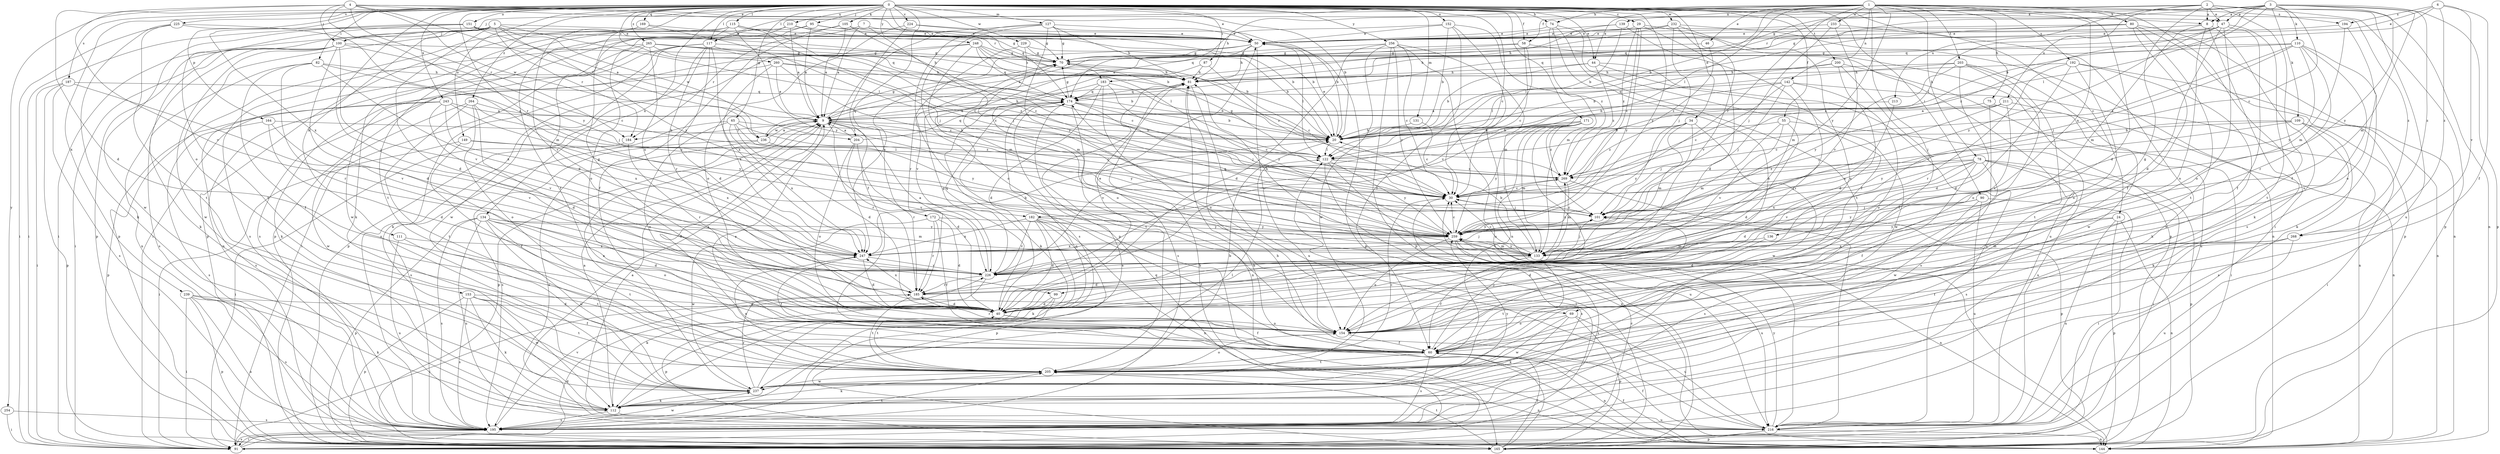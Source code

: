 strict digraph  {
0;
1;
2;
3;
4;
5;
6;
7;
8;
9;
20;
24;
29;
30;
34;
40;
44;
46;
47;
50;
55;
58;
60;
65;
69;
70;
74;
75;
78;
80;
81;
82;
87;
90;
91;
95;
99;
100;
101;
105;
109;
110;
111;
112;
115;
117;
122;
127;
131;
133;
134;
136;
139;
142;
144;
149;
151;
152;
153;
154;
164;
165;
169;
171;
172;
174;
182;
183;
184;
185;
187;
192;
194;
195;
200;
203;
204;
205;
210;
211;
213;
216;
224;
225;
226;
229;
232;
233;
236;
237;
239;
243;
247;
248;
254;
256;
259;
260;
264;
265;
268;
269;
0 -> 8  [label=a];
0 -> 20  [label=b];
0 -> 24  [label=c];
0 -> 29  [label=c];
0 -> 30  [label=c];
0 -> 34  [label=d];
0 -> 44  [label=e];
0 -> 55  [label=f];
0 -> 58  [label=f];
0 -> 65  [label=g];
0 -> 69  [label=g];
0 -> 74  [label=h];
0 -> 82  [label=i];
0 -> 87  [label=i];
0 -> 90  [label=i];
0 -> 95  [label=j];
0 -> 99  [label=j];
0 -> 105  [label=k];
0 -> 115  [label=l];
0 -> 117  [label=l];
0 -> 127  [label=m];
0 -> 131  [label=m];
0 -> 134  [label=n];
0 -> 149  [label=o];
0 -> 151  [label=o];
0 -> 152  [label=o];
0 -> 164  [label=p];
0 -> 169  [label=q];
0 -> 171  [label=q];
0 -> 172  [label=q];
0 -> 174  [label=q];
0 -> 182  [label=r];
0 -> 187  [label=s];
0 -> 200  [label=t];
0 -> 210  [label=u];
0 -> 224  [label=v];
0 -> 225  [label=v];
0 -> 229  [label=w];
0 -> 232  [label=w];
0 -> 239  [label=x];
0 -> 243  [label=x];
0 -> 247  [label=x];
0 -> 248  [label=y];
0 -> 254  [label=y];
0 -> 256  [label=y];
0 -> 259  [label=y];
0 -> 260  [label=z];
0 -> 264  [label=z];
0 -> 265  [label=z];
0 -> 268  [label=z];
1 -> 20  [label=b];
1 -> 40  [label=d];
1 -> 44  [label=e];
1 -> 46  [label=e];
1 -> 74  [label=h];
1 -> 75  [label=h];
1 -> 78  [label=h];
1 -> 80  [label=h];
1 -> 81  [label=h];
1 -> 91  [label=i];
1 -> 99  [label=j];
1 -> 117  [label=l];
1 -> 122  [label=l];
1 -> 136  [label=n];
1 -> 139  [label=n];
1 -> 142  [label=n];
1 -> 182  [label=r];
1 -> 192  [label=s];
1 -> 194  [label=s];
1 -> 203  [label=t];
1 -> 233  [label=w];
1 -> 259  [label=y];
2 -> 8  [label=a];
2 -> 47  [label=e];
2 -> 58  [label=f];
2 -> 60  [label=f];
2 -> 69  [label=g];
2 -> 100  [label=j];
2 -> 144  [label=n];
2 -> 165  [label=p];
2 -> 211  [label=u];
2 -> 213  [label=u];
2 -> 216  [label=u];
3 -> 8  [label=a];
3 -> 20  [label=b];
3 -> 30  [label=c];
3 -> 47  [label=e];
3 -> 70  [label=g];
3 -> 109  [label=k];
3 -> 110  [label=k];
3 -> 122  [label=l];
3 -> 133  [label=m];
3 -> 165  [label=p];
3 -> 174  [label=q];
3 -> 183  [label=r];
3 -> 259  [label=y];
3 -> 268  [label=z];
4 -> 40  [label=d];
4 -> 47  [label=e];
4 -> 50  [label=e];
4 -> 100  [label=j];
4 -> 183  [label=r];
4 -> 184  [label=r];
4 -> 204  [label=t];
4 -> 226  [label=v];
4 -> 236  [label=w];
4 -> 259  [label=y];
5 -> 40  [label=d];
5 -> 70  [label=g];
5 -> 91  [label=i];
5 -> 100  [label=j];
5 -> 111  [label=k];
5 -> 122  [label=l];
5 -> 153  [label=o];
5 -> 165  [label=p];
5 -> 184  [label=r];
5 -> 236  [label=w];
5 -> 259  [label=y];
6 -> 50  [label=e];
6 -> 60  [label=f];
6 -> 174  [label=q];
6 -> 194  [label=s];
6 -> 226  [label=v];
6 -> 268  [label=z];
7 -> 9  [label=a];
7 -> 50  [label=e];
7 -> 101  [label=j];
7 -> 184  [label=r];
8 -> 50  [label=e];
8 -> 112  [label=k];
8 -> 133  [label=m];
8 -> 154  [label=o];
8 -> 195  [label=s];
9 -> 20  [label=b];
9 -> 30  [label=c];
9 -> 60  [label=f];
9 -> 70  [label=g];
9 -> 81  [label=h];
9 -> 165  [label=p];
9 -> 184  [label=r];
9 -> 185  [label=r];
9 -> 204  [label=t];
9 -> 236  [label=w];
9 -> 259  [label=y];
20 -> 50  [label=e];
20 -> 122  [label=l];
24 -> 40  [label=d];
24 -> 144  [label=n];
24 -> 165  [label=p];
24 -> 216  [label=u];
24 -> 259  [label=y];
29 -> 30  [label=c];
29 -> 40  [label=d];
29 -> 50  [label=e];
29 -> 165  [label=p];
29 -> 259  [label=y];
29 -> 269  [label=z];
30 -> 101  [label=j];
30 -> 195  [label=s];
30 -> 269  [label=z];
34 -> 20  [label=b];
34 -> 101  [label=j];
34 -> 133  [label=m];
34 -> 237  [label=w];
34 -> 259  [label=y];
34 -> 269  [label=z];
40 -> 50  [label=e];
40 -> 60  [label=f];
40 -> 70  [label=g];
40 -> 154  [label=o];
44 -> 20  [label=b];
44 -> 81  [label=h];
44 -> 216  [label=u];
44 -> 237  [label=w];
44 -> 269  [label=z];
46 -> 70  [label=g];
46 -> 269  [label=z];
47 -> 40  [label=d];
47 -> 50  [label=e];
47 -> 60  [label=f];
47 -> 122  [label=l];
47 -> 154  [label=o];
47 -> 205  [label=t];
47 -> 259  [label=y];
47 -> 269  [label=z];
50 -> 70  [label=g];
50 -> 81  [label=h];
50 -> 122  [label=l];
50 -> 154  [label=o];
50 -> 165  [label=p];
50 -> 195  [label=s];
50 -> 247  [label=x];
55 -> 20  [label=b];
55 -> 40  [label=d];
55 -> 133  [label=m];
55 -> 216  [label=u];
55 -> 226  [label=v];
58 -> 9  [label=a];
58 -> 30  [label=c];
58 -> 70  [label=g];
58 -> 216  [label=u];
58 -> 226  [label=v];
60 -> 9  [label=a];
60 -> 101  [label=j];
60 -> 144  [label=n];
60 -> 195  [label=s];
60 -> 205  [label=t];
65 -> 20  [label=b];
65 -> 40  [label=d];
65 -> 154  [label=o];
65 -> 195  [label=s];
65 -> 247  [label=x];
65 -> 259  [label=y];
65 -> 269  [label=z];
69 -> 112  [label=k];
69 -> 154  [label=o];
69 -> 165  [label=p];
69 -> 216  [label=u];
69 -> 237  [label=w];
70 -> 81  [label=h];
70 -> 226  [label=v];
70 -> 269  [label=z];
74 -> 50  [label=e];
74 -> 60  [label=f];
74 -> 154  [label=o];
74 -> 205  [label=t];
74 -> 269  [label=z];
75 -> 9  [label=a];
75 -> 91  [label=i];
75 -> 195  [label=s];
78 -> 40  [label=d];
78 -> 60  [label=f];
78 -> 91  [label=i];
78 -> 101  [label=j];
78 -> 165  [label=p];
78 -> 195  [label=s];
78 -> 226  [label=v];
78 -> 237  [label=w];
78 -> 247  [label=x];
78 -> 269  [label=z];
80 -> 50  [label=e];
80 -> 60  [label=f];
80 -> 70  [label=g];
80 -> 122  [label=l];
80 -> 144  [label=n];
80 -> 165  [label=p];
80 -> 205  [label=t];
81 -> 174  [label=q];
81 -> 195  [label=s];
81 -> 205  [label=t];
81 -> 216  [label=u];
82 -> 60  [label=f];
82 -> 81  [label=h];
82 -> 101  [label=j];
82 -> 185  [label=r];
82 -> 195  [label=s];
82 -> 247  [label=x];
87 -> 30  [label=c];
87 -> 81  [label=h];
87 -> 154  [label=o];
90 -> 91  [label=i];
90 -> 101  [label=j];
90 -> 195  [label=s];
90 -> 216  [label=u];
90 -> 259  [label=y];
91 -> 30  [label=c];
91 -> 40  [label=d];
91 -> 81  [label=h];
91 -> 122  [label=l];
91 -> 174  [label=q];
91 -> 195  [label=s];
95 -> 9  [label=a];
95 -> 20  [label=b];
95 -> 50  [label=e];
95 -> 112  [label=k];
95 -> 165  [label=p];
99 -> 40  [label=d];
99 -> 165  [label=p];
99 -> 205  [label=t];
100 -> 30  [label=c];
100 -> 40  [label=d];
100 -> 70  [label=g];
100 -> 91  [label=i];
100 -> 112  [label=k];
100 -> 144  [label=n];
100 -> 226  [label=v];
100 -> 237  [label=w];
101 -> 30  [label=c];
101 -> 259  [label=y];
105 -> 9  [label=a];
105 -> 30  [label=c];
105 -> 50  [label=e];
105 -> 60  [label=f];
105 -> 154  [label=o];
109 -> 20  [label=b];
109 -> 30  [label=c];
109 -> 91  [label=i];
109 -> 112  [label=k];
109 -> 195  [label=s];
109 -> 259  [label=y];
110 -> 70  [label=g];
110 -> 81  [label=h];
110 -> 101  [label=j];
110 -> 112  [label=k];
110 -> 154  [label=o];
110 -> 185  [label=r];
110 -> 259  [label=y];
110 -> 269  [label=z];
111 -> 205  [label=t];
111 -> 216  [label=u];
111 -> 247  [label=x];
112 -> 9  [label=a];
112 -> 195  [label=s];
112 -> 216  [label=u];
115 -> 30  [label=c];
115 -> 50  [label=e];
115 -> 60  [label=f];
115 -> 165  [label=p];
115 -> 174  [label=q];
115 -> 205  [label=t];
115 -> 259  [label=y];
117 -> 30  [label=c];
117 -> 40  [label=d];
117 -> 70  [label=g];
117 -> 91  [label=i];
117 -> 165  [label=p];
117 -> 185  [label=r];
117 -> 195  [label=s];
117 -> 237  [label=w];
117 -> 247  [label=x];
122 -> 70  [label=g];
122 -> 144  [label=n];
122 -> 216  [label=u];
122 -> 259  [label=y];
122 -> 269  [label=z];
127 -> 20  [label=b];
127 -> 50  [label=e];
127 -> 70  [label=g];
127 -> 81  [label=h];
127 -> 154  [label=o];
127 -> 165  [label=p];
127 -> 195  [label=s];
127 -> 259  [label=y];
131 -> 20  [label=b];
131 -> 30  [label=c];
133 -> 20  [label=b];
133 -> 30  [label=c];
133 -> 40  [label=d];
133 -> 60  [label=f];
133 -> 81  [label=h];
133 -> 101  [label=j];
133 -> 205  [label=t];
133 -> 259  [label=y];
133 -> 269  [label=z];
134 -> 40  [label=d];
134 -> 133  [label=m];
134 -> 154  [label=o];
134 -> 165  [label=p];
134 -> 195  [label=s];
134 -> 205  [label=t];
134 -> 216  [label=u];
134 -> 237  [label=w];
134 -> 259  [label=y];
136 -> 40  [label=d];
136 -> 133  [label=m];
139 -> 20  [label=b];
139 -> 50  [label=e];
139 -> 81  [label=h];
139 -> 133  [label=m];
142 -> 20  [label=b];
142 -> 30  [label=c];
142 -> 101  [label=j];
142 -> 144  [label=n];
142 -> 154  [label=o];
142 -> 174  [label=q];
142 -> 185  [label=r];
144 -> 60  [label=f];
149 -> 60  [label=f];
149 -> 91  [label=i];
149 -> 122  [label=l];
149 -> 247  [label=x];
151 -> 9  [label=a];
151 -> 20  [label=b];
151 -> 50  [label=e];
151 -> 91  [label=i];
151 -> 205  [label=t];
151 -> 237  [label=w];
152 -> 20  [label=b];
152 -> 50  [label=e];
152 -> 60  [label=f];
152 -> 133  [label=m];
152 -> 144  [label=n];
152 -> 174  [label=q];
153 -> 40  [label=d];
153 -> 60  [label=f];
153 -> 112  [label=k];
153 -> 165  [label=p];
153 -> 195  [label=s];
153 -> 205  [label=t];
153 -> 237  [label=w];
154 -> 60  [label=f];
154 -> 185  [label=r];
164 -> 20  [label=b];
164 -> 40  [label=d];
164 -> 195  [label=s];
164 -> 226  [label=v];
165 -> 60  [label=f];
165 -> 81  [label=h];
165 -> 205  [label=t];
169 -> 50  [label=e];
169 -> 101  [label=j];
169 -> 165  [label=p];
169 -> 226  [label=v];
171 -> 20  [label=b];
171 -> 101  [label=j];
171 -> 133  [label=m];
171 -> 154  [label=o];
171 -> 185  [label=r];
171 -> 205  [label=t];
171 -> 226  [label=v];
171 -> 259  [label=y];
171 -> 269  [label=z];
172 -> 40  [label=d];
172 -> 60  [label=f];
172 -> 185  [label=r];
172 -> 237  [label=w];
172 -> 259  [label=y];
174 -> 9  [label=a];
174 -> 20  [label=b];
174 -> 30  [label=c];
174 -> 70  [label=g];
174 -> 101  [label=j];
174 -> 144  [label=n];
174 -> 195  [label=s];
182 -> 40  [label=d];
182 -> 60  [label=f];
182 -> 112  [label=k];
182 -> 144  [label=n];
182 -> 165  [label=p];
182 -> 226  [label=v];
182 -> 247  [label=x];
182 -> 259  [label=y];
183 -> 20  [label=b];
183 -> 40  [label=d];
183 -> 112  [label=k];
183 -> 154  [label=o];
183 -> 174  [label=q];
183 -> 259  [label=y];
184 -> 91  [label=i];
184 -> 185  [label=r];
185 -> 40  [label=d];
185 -> 91  [label=i];
185 -> 205  [label=t];
185 -> 247  [label=x];
187 -> 91  [label=i];
187 -> 165  [label=p];
187 -> 174  [label=q];
187 -> 195  [label=s];
187 -> 226  [label=v];
192 -> 40  [label=d];
192 -> 81  [label=h];
192 -> 112  [label=k];
192 -> 144  [label=n];
192 -> 154  [label=o];
192 -> 185  [label=r];
194 -> 50  [label=e];
194 -> 133  [label=m];
194 -> 154  [label=o];
195 -> 91  [label=i];
195 -> 205  [label=t];
195 -> 226  [label=v];
195 -> 237  [label=w];
200 -> 40  [label=d];
200 -> 60  [label=f];
200 -> 81  [label=h];
200 -> 122  [label=l];
200 -> 216  [label=u];
203 -> 20  [label=b];
203 -> 40  [label=d];
203 -> 81  [label=h];
203 -> 154  [label=o];
203 -> 205  [label=t];
203 -> 237  [label=w];
203 -> 259  [label=y];
204 -> 9  [label=a];
204 -> 40  [label=d];
204 -> 154  [label=o];
204 -> 174  [label=q];
204 -> 185  [label=r];
205 -> 20  [label=b];
205 -> 30  [label=c];
205 -> 112  [label=k];
205 -> 144  [label=n];
205 -> 154  [label=o];
205 -> 237  [label=w];
205 -> 247  [label=x];
210 -> 9  [label=a];
210 -> 40  [label=d];
210 -> 50  [label=e];
210 -> 70  [label=g];
210 -> 91  [label=i];
211 -> 9  [label=a];
211 -> 30  [label=c];
211 -> 101  [label=j];
211 -> 144  [label=n];
211 -> 226  [label=v];
213 -> 9  [label=a];
213 -> 247  [label=x];
216 -> 9  [label=a];
216 -> 60  [label=f];
216 -> 81  [label=h];
216 -> 101  [label=j];
216 -> 144  [label=n];
216 -> 165  [label=p];
216 -> 259  [label=y];
224 -> 20  [label=b];
224 -> 50  [label=e];
224 -> 60  [label=f];
224 -> 154  [label=o];
225 -> 50  [label=e];
225 -> 91  [label=i];
225 -> 112  [label=k];
225 -> 133  [label=m];
225 -> 205  [label=t];
226 -> 9  [label=a];
226 -> 112  [label=k];
226 -> 174  [label=q];
226 -> 185  [label=r];
229 -> 20  [label=b];
229 -> 70  [label=g];
229 -> 133  [label=m];
229 -> 185  [label=r];
232 -> 9  [label=a];
232 -> 50  [label=e];
232 -> 101  [label=j];
232 -> 144  [label=n];
232 -> 154  [label=o];
232 -> 226  [label=v];
233 -> 50  [label=e];
233 -> 101  [label=j];
233 -> 195  [label=s];
233 -> 226  [label=v];
236 -> 9  [label=a];
236 -> 174  [label=q];
236 -> 195  [label=s];
236 -> 216  [label=u];
236 -> 226  [label=v];
237 -> 9  [label=a];
237 -> 112  [label=k];
237 -> 122  [label=l];
237 -> 174  [label=q];
237 -> 185  [label=r];
237 -> 259  [label=y];
239 -> 40  [label=d];
239 -> 91  [label=i];
239 -> 112  [label=k];
239 -> 144  [label=n];
239 -> 165  [label=p];
239 -> 195  [label=s];
243 -> 9  [label=a];
243 -> 165  [label=p];
243 -> 195  [label=s];
243 -> 226  [label=v];
243 -> 247  [label=x];
243 -> 259  [label=y];
247 -> 20  [label=b];
247 -> 40  [label=d];
247 -> 60  [label=f];
247 -> 101  [label=j];
247 -> 226  [label=v];
248 -> 20  [label=b];
248 -> 70  [label=g];
248 -> 81  [label=h];
248 -> 112  [label=k];
248 -> 122  [label=l];
248 -> 133  [label=m];
248 -> 174  [label=q];
248 -> 195  [label=s];
254 -> 91  [label=i];
254 -> 195  [label=s];
256 -> 30  [label=c];
256 -> 40  [label=d];
256 -> 70  [label=g];
256 -> 133  [label=m];
256 -> 165  [label=p];
256 -> 216  [label=u];
256 -> 237  [label=w];
256 -> 259  [label=y];
259 -> 30  [label=c];
259 -> 133  [label=m];
259 -> 144  [label=n];
259 -> 154  [label=o];
259 -> 174  [label=q];
259 -> 195  [label=s];
259 -> 216  [label=u];
259 -> 247  [label=x];
260 -> 9  [label=a];
260 -> 20  [label=b];
260 -> 30  [label=c];
260 -> 81  [label=h];
260 -> 112  [label=k];
260 -> 247  [label=x];
264 -> 9  [label=a];
264 -> 30  [label=c];
264 -> 40  [label=d];
264 -> 154  [label=o];
264 -> 205  [label=t];
264 -> 237  [label=w];
265 -> 30  [label=c];
265 -> 70  [label=g];
265 -> 81  [label=h];
265 -> 144  [label=n];
265 -> 195  [label=s];
265 -> 237  [label=w];
265 -> 247  [label=x];
265 -> 269  [label=z];
268 -> 60  [label=f];
268 -> 133  [label=m];
268 -> 216  [label=u];
268 -> 247  [label=x];
269 -> 30  [label=c];
269 -> 133  [label=m];
269 -> 165  [label=p];
}
